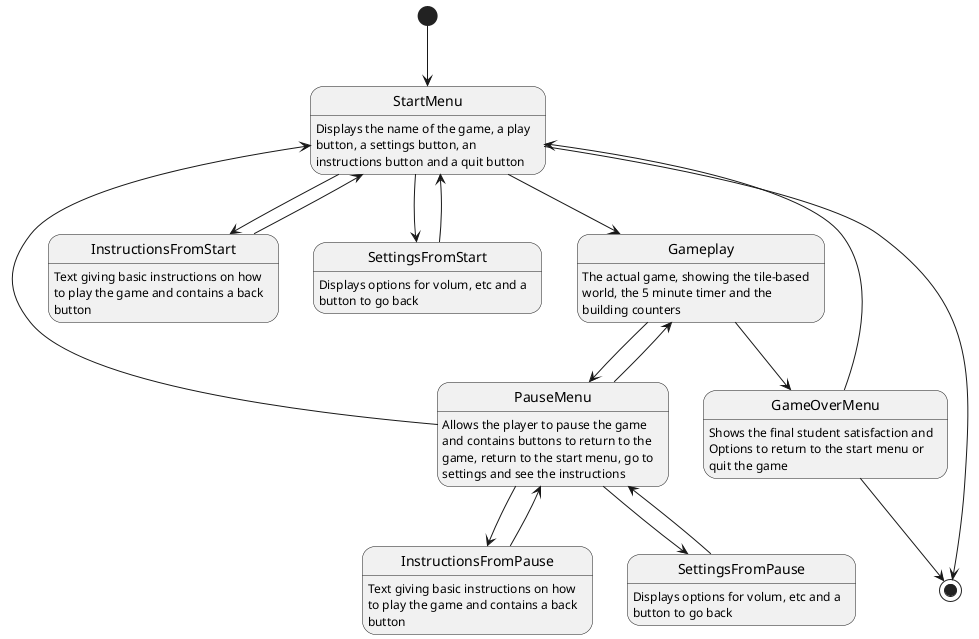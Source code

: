 @startuml Project Structure
[*] --> StartMenu

StartMenu: Displays the name of the game, a play
StartMenu: button, a settings button, an
StartMenu: instructions button and a quit button
StartMenu --> Gameplay
StartMenu --> InstructionsFromStart
StartMenu --> SettingsFromStart
StartMenu --> [*]

Gameplay: The actual game, showing the tile-based
Gameplay: world, the 5 minute timer and the
Gameplay: building counters
Gameplay --> PauseMenu
Gameplay --> GameOverMenu

PauseMenu: Allows the player to pause the game
PauseMenu: and contains buttons to return to the
PauseMenu: game, return to the start menu, go to
PauseMenu: settings and see the instructions
PauseMenu --> Gameplay
PauseMenu --> StartMenu
PauseMenu --> SettingsFromPause
PauseMenu --> InstructionsFromPause

GameOverMenu: Shows the final student satisfaction and
GameOverMenu: Options to return to the start menu or
GameOverMenu: quit the game
GameOverMenu --> StartMenu
GameOverMenu --> [*]

InstructionsFromStart: Text giving basic instructions on how
InstructionsFromStart: to play the game and contains a back
InstructionsFromStart: button
InstructionsFromStart --> StartMenu

InstructionsFromPause: Text giving basic instructions on how
InstructionsFromPause: to play the game and contains a back
InstructionsFromPause: button
InstructionsFromPause --> PauseMenu

SettingsFromStart: Displays options for volum, etc and a
SettingsFromStart: button to go back
SettingsFromStart --> StartMenu

SettingsFromPause: Displays options for volum, etc and a
SettingsFromPause: button to go back
SettingsFromPause --> PauseMenu

@enduml